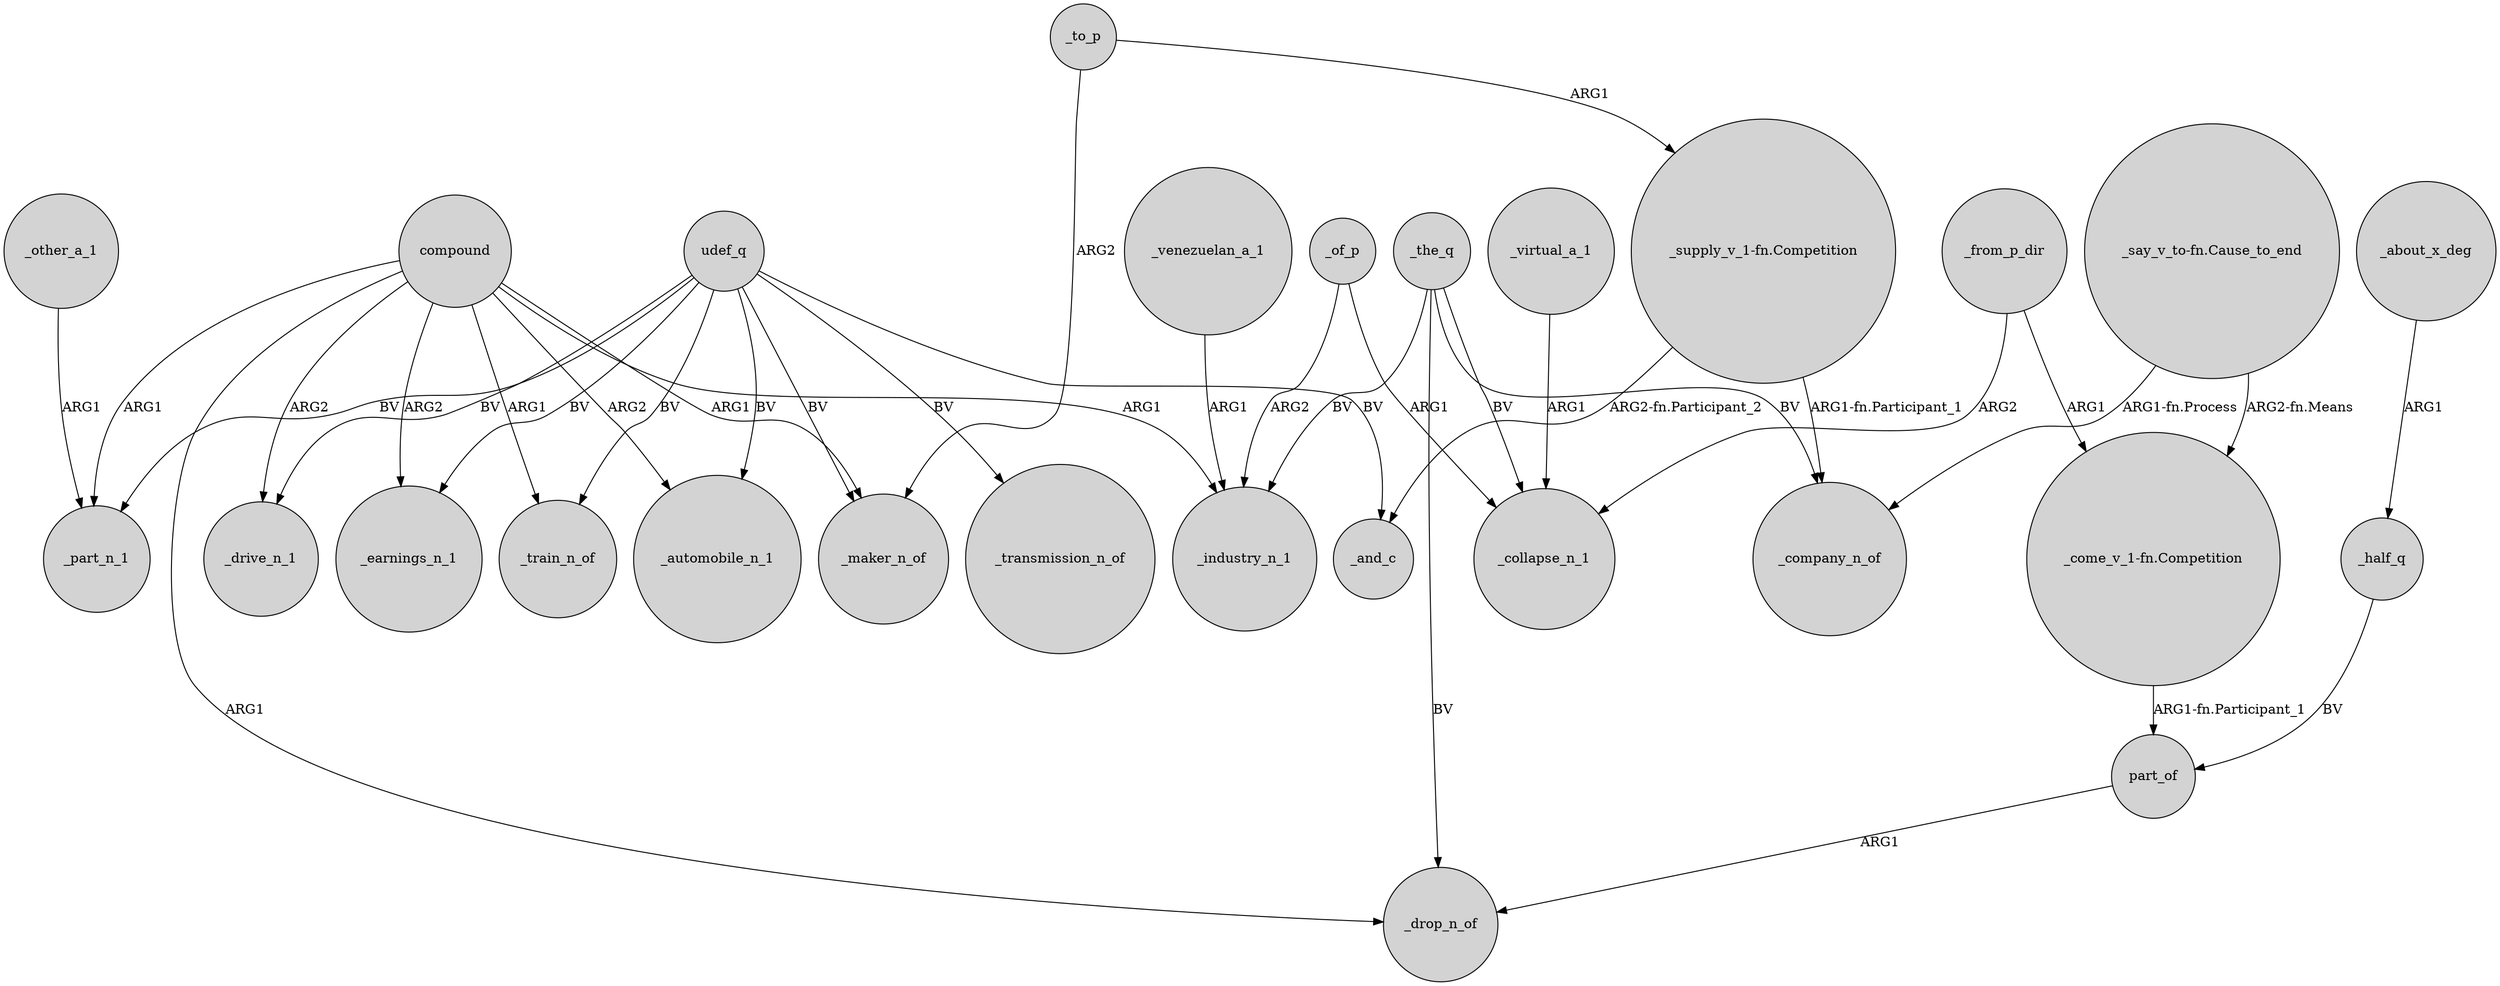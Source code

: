 digraph {
	node [shape=circle style=filled]
	compound -> _drive_n_1 [label=ARG2]
	_of_p -> _industry_n_1 [label=ARG2]
	_about_x_deg -> _half_q [label=ARG1]
	compound -> _part_n_1 [label=ARG1]
	_of_p -> _collapse_n_1 [label=ARG1]
	part_of -> _drop_n_of [label=ARG1]
	udef_q -> _and_c [label=BV]
	udef_q -> _automobile_n_1 [label=BV]
	compound -> _industry_n_1 [label=ARG1]
	udef_q -> _maker_n_of [label=BV]
	compound -> _earnings_n_1 [label=ARG2]
	compound -> _train_n_of [label=ARG1]
	udef_q -> _earnings_n_1 [label=BV]
	_half_q -> part_of [label=BV]
	_the_q -> _drop_n_of [label=BV]
	_to_p -> _maker_n_of [label=ARG2]
	"_supply_v_1-fn.Competition" -> _company_n_of [label="ARG1-fn.Participant_1"]
	_venezuelan_a_1 -> _industry_n_1 [label=ARG1]
	udef_q -> _drive_n_1 [label=BV]
	udef_q -> _transmission_n_of [label=BV]
	udef_q -> _train_n_of [label=BV]
	_the_q -> _collapse_n_1 [label=BV]
	"_come_v_1-fn.Competition" -> part_of [label="ARG1-fn.Participant_1"]
	_other_a_1 -> _part_n_1 [label=ARG1]
	_from_p_dir -> _collapse_n_1 [label=ARG2]
	_to_p -> "_supply_v_1-fn.Competition" [label=ARG1]
	_virtual_a_1 -> _collapse_n_1 [label=ARG1]
	compound -> _maker_n_of [label=ARG1]
	"_supply_v_1-fn.Competition" -> _and_c [label="ARG2-fn.Participant_2"]
	"_say_v_to-fn.Cause_to_end" -> _company_n_of [label="ARG1-fn.Process"]
	"_say_v_to-fn.Cause_to_end" -> "_come_v_1-fn.Competition" [label="ARG2-fn.Means"]
	compound -> _automobile_n_1 [label=ARG2]
	udef_q -> _part_n_1 [label=BV]
	_from_p_dir -> "_come_v_1-fn.Competition" [label=ARG1]
	compound -> _drop_n_of [label=ARG1]
	_the_q -> _company_n_of [label=BV]
	_the_q -> _industry_n_1 [label=BV]
}
